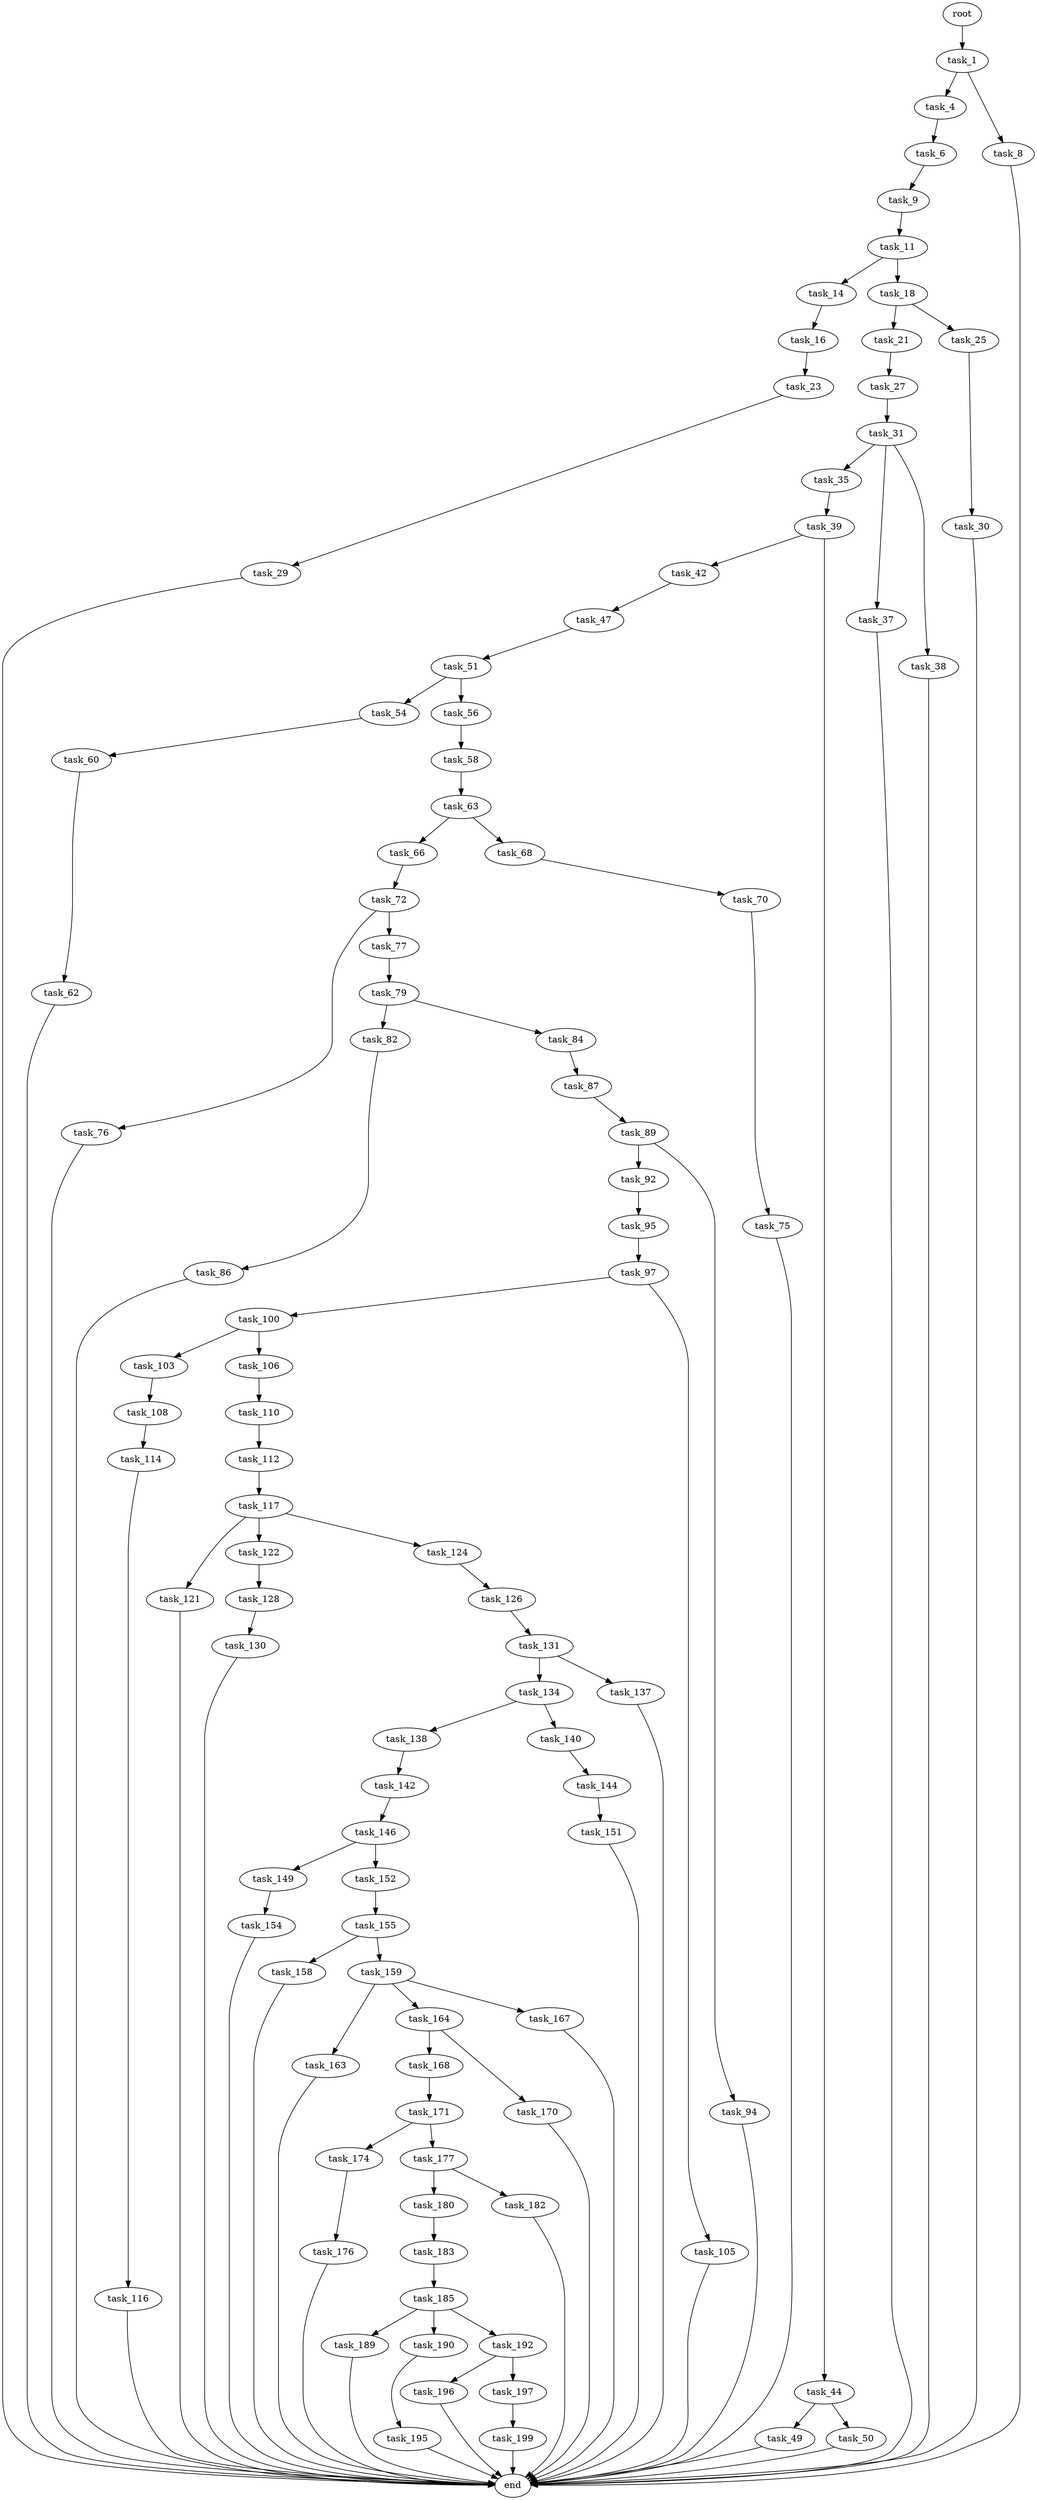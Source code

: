 digraph G {
  root [size="0.000000"];
  task_1 [size="782757789696.000000"];
  task_4 [size="549755813888.000000"];
  task_6 [size="412027905197.000000"];
  task_8 [size="128559804801.000000"];
  task_9 [size="245539352421.000000"];
  task_11 [size="2948800138.000000"];
  task_14 [size="224217654372.000000"];
  task_16 [size="549755813888.000000"];
  task_18 [size="831857485659.000000"];
  task_21 [size="5476200837.000000"];
  task_23 [size="3783919286.000000"];
  task_25 [size="13093161792.000000"];
  task_27 [size="3783815865.000000"];
  task_29 [size="171765154658.000000"];
  task_30 [size="549755813888.000000"];
  task_31 [size="661674550667.000000"];
  task_35 [size="2878787575.000000"];
  task_37 [size="549755813888.000000"];
  task_38 [size="368293445632.000000"];
  task_39 [size="39665762166.000000"];
  task_42 [size="650582219004.000000"];
  task_44 [size="9470158236.000000"];
  task_47 [size="368293445632.000000"];
  task_49 [size="492092492156.000000"];
  task_50 [size="1856916955.000000"];
  task_51 [size="28851724350.000000"];
  task_54 [size="28991029248.000000"];
  task_56 [size="49389806287.000000"];
  task_58 [size="257701553566.000000"];
  task_60 [size="431183095.000000"];
  task_62 [size="134217728000.000000"];
  task_63 [size="782918787667.000000"];
  task_66 [size="6756665236.000000"];
  task_68 [size="8589934592.000000"];
  task_70 [size="4217107264.000000"];
  task_72 [size="759051594.000000"];
  task_75 [size="5438948202.000000"];
  task_76 [size="950586312859.000000"];
  task_77 [size="368293445632.000000"];
  task_79 [size="68719476736.000000"];
  task_82 [size="206026791907.000000"];
  task_84 [size="8589934592.000000"];
  task_86 [size="758973224705.000000"];
  task_87 [size="302675445738.000000"];
  task_89 [size="68719476736.000000"];
  task_92 [size="35215996790.000000"];
  task_94 [size="2933705346.000000"];
  task_95 [size="637401532701.000000"];
  task_97 [size="28991029248.000000"];
  task_100 [size="19001528714.000000"];
  task_103 [size="549755813888.000000"];
  task_105 [size="25795200945.000000"];
  task_106 [size="134217728000.000000"];
  task_108 [size="18759087759.000000"];
  task_110 [size="8261359867.000000"];
  task_112 [size="49647636091.000000"];
  task_114 [size="549755813888.000000"];
  task_116 [size="782757789696.000000"];
  task_117 [size="58209071693.000000"];
  task_121 [size="28991029248.000000"];
  task_122 [size="25361442712.000000"];
  task_124 [size="16906076017.000000"];
  task_126 [size="783536456158.000000"];
  task_128 [size="12348688302.000000"];
  task_130 [size="134217728000.000000"];
  task_131 [size="14234166450.000000"];
  task_134 [size="25543047635.000000"];
  task_137 [size="144675455805.000000"];
  task_138 [size="68719476736.000000"];
  task_140 [size="134217728000.000000"];
  task_142 [size="12558306885.000000"];
  task_144 [size="368293445632.000000"];
  task_146 [size="8589934592.000000"];
  task_149 [size="1204588334.000000"];
  task_151 [size="134217728000.000000"];
  task_152 [size="8503181071.000000"];
  task_154 [size="549755813888.000000"];
  task_155 [size="21982125974.000000"];
  task_158 [size="134217728000.000000"];
  task_159 [size="12377580386.000000"];
  task_163 [size="368293445632.000000"];
  task_164 [size="28991029248.000000"];
  task_167 [size="368293445632.000000"];
  task_168 [size="430448941743.000000"];
  task_170 [size="362735388140.000000"];
  task_171 [size="339083822891.000000"];
  task_174 [size="9276695556.000000"];
  task_176 [size="9120179447.000000"];
  task_177 [size="35697549437.000000"];
  task_180 [size="863645221426.000000"];
  task_182 [size="3575377802.000000"];
  task_183 [size="782757789696.000000"];
  task_185 [size="231928233984.000000"];
  task_189 [size="31208451927.000000"];
  task_190 [size="8589934592.000000"];
  task_192 [size="375740217195.000000"];
  task_195 [size="549755813888.000000"];
  task_196 [size="15753642332.000000"];
  task_197 [size="134217728000.000000"];
  task_199 [size="37632891585.000000"];
  end [size="0.000000"];

  root -> task_1 [size="1.000000"];
  task_1 -> task_4 [size="679477248.000000"];
  task_1 -> task_8 [size="679477248.000000"];
  task_4 -> task_6 [size="536870912.000000"];
  task_6 -> task_9 [size="301989888.000000"];
  task_8 -> end [size="1.000000"];
  task_9 -> task_11 [size="411041792.000000"];
  task_11 -> task_14 [size="75497472.000000"];
  task_11 -> task_18 [size="75497472.000000"];
  task_14 -> task_16 [size="411041792.000000"];
  task_16 -> task_23 [size="536870912.000000"];
  task_18 -> task_21 [size="679477248.000000"];
  task_18 -> task_25 [size="679477248.000000"];
  task_21 -> task_27 [size="209715200.000000"];
  task_23 -> task_29 [size="134217728.000000"];
  task_25 -> task_30 [size="536870912.000000"];
  task_27 -> task_31 [size="301989888.000000"];
  task_29 -> end [size="1.000000"];
  task_30 -> end [size="1.000000"];
  task_31 -> task_35 [size="679477248.000000"];
  task_31 -> task_37 [size="679477248.000000"];
  task_31 -> task_38 [size="679477248.000000"];
  task_35 -> task_39 [size="134217728.000000"];
  task_37 -> end [size="1.000000"];
  task_38 -> end [size="1.000000"];
  task_39 -> task_42 [size="679477248.000000"];
  task_39 -> task_44 [size="679477248.000000"];
  task_42 -> task_47 [size="411041792.000000"];
  task_44 -> task_49 [size="536870912.000000"];
  task_44 -> task_50 [size="536870912.000000"];
  task_47 -> task_51 [size="411041792.000000"];
  task_49 -> end [size="1.000000"];
  task_50 -> end [size="1.000000"];
  task_51 -> task_54 [size="838860800.000000"];
  task_51 -> task_56 [size="838860800.000000"];
  task_54 -> task_60 [size="75497472.000000"];
  task_56 -> task_58 [size="838860800.000000"];
  task_58 -> task_63 [size="411041792.000000"];
  task_60 -> task_62 [size="33554432.000000"];
  task_62 -> end [size="1.000000"];
  task_63 -> task_66 [size="536870912.000000"];
  task_63 -> task_68 [size="536870912.000000"];
  task_66 -> task_72 [size="209715200.000000"];
  task_68 -> task_70 [size="33554432.000000"];
  task_70 -> task_75 [size="134217728.000000"];
  task_72 -> task_76 [size="33554432.000000"];
  task_72 -> task_77 [size="33554432.000000"];
  task_75 -> end [size="1.000000"];
  task_76 -> end [size="1.000000"];
  task_77 -> task_79 [size="411041792.000000"];
  task_79 -> task_82 [size="134217728.000000"];
  task_79 -> task_84 [size="134217728.000000"];
  task_82 -> task_86 [size="209715200.000000"];
  task_84 -> task_87 [size="33554432.000000"];
  task_86 -> end [size="1.000000"];
  task_87 -> task_89 [size="411041792.000000"];
  task_89 -> task_92 [size="134217728.000000"];
  task_89 -> task_94 [size="134217728.000000"];
  task_92 -> task_95 [size="679477248.000000"];
  task_94 -> end [size="1.000000"];
  task_95 -> task_97 [size="679477248.000000"];
  task_97 -> task_100 [size="75497472.000000"];
  task_97 -> task_105 [size="75497472.000000"];
  task_100 -> task_103 [size="838860800.000000"];
  task_100 -> task_106 [size="838860800.000000"];
  task_103 -> task_108 [size="536870912.000000"];
  task_105 -> end [size="1.000000"];
  task_106 -> task_110 [size="209715200.000000"];
  task_108 -> task_114 [size="411041792.000000"];
  task_110 -> task_112 [size="134217728.000000"];
  task_112 -> task_117 [size="75497472.000000"];
  task_114 -> task_116 [size="536870912.000000"];
  task_116 -> end [size="1.000000"];
  task_117 -> task_121 [size="75497472.000000"];
  task_117 -> task_122 [size="75497472.000000"];
  task_117 -> task_124 [size="75497472.000000"];
  task_121 -> end [size="1.000000"];
  task_122 -> task_128 [size="536870912.000000"];
  task_124 -> task_126 [size="838860800.000000"];
  task_126 -> task_131 [size="679477248.000000"];
  task_128 -> task_130 [size="209715200.000000"];
  task_130 -> end [size="1.000000"];
  task_131 -> task_134 [size="536870912.000000"];
  task_131 -> task_137 [size="536870912.000000"];
  task_134 -> task_138 [size="838860800.000000"];
  task_134 -> task_140 [size="838860800.000000"];
  task_137 -> end [size="1.000000"];
  task_138 -> task_142 [size="134217728.000000"];
  task_140 -> task_144 [size="209715200.000000"];
  task_142 -> task_146 [size="301989888.000000"];
  task_144 -> task_151 [size="411041792.000000"];
  task_146 -> task_149 [size="33554432.000000"];
  task_146 -> task_152 [size="33554432.000000"];
  task_149 -> task_154 [size="33554432.000000"];
  task_151 -> end [size="1.000000"];
  task_152 -> task_155 [size="209715200.000000"];
  task_154 -> end [size="1.000000"];
  task_155 -> task_158 [size="679477248.000000"];
  task_155 -> task_159 [size="679477248.000000"];
  task_158 -> end [size="1.000000"];
  task_159 -> task_163 [size="209715200.000000"];
  task_159 -> task_164 [size="209715200.000000"];
  task_159 -> task_167 [size="209715200.000000"];
  task_163 -> end [size="1.000000"];
  task_164 -> task_168 [size="75497472.000000"];
  task_164 -> task_170 [size="75497472.000000"];
  task_167 -> end [size="1.000000"];
  task_168 -> task_171 [size="411041792.000000"];
  task_170 -> end [size="1.000000"];
  task_171 -> task_174 [size="301989888.000000"];
  task_171 -> task_177 [size="301989888.000000"];
  task_174 -> task_176 [size="209715200.000000"];
  task_176 -> end [size="1.000000"];
  task_177 -> task_180 [size="679477248.000000"];
  task_177 -> task_182 [size="679477248.000000"];
  task_180 -> task_183 [size="536870912.000000"];
  task_182 -> end [size="1.000000"];
  task_183 -> task_185 [size="679477248.000000"];
  task_185 -> task_189 [size="301989888.000000"];
  task_185 -> task_190 [size="301989888.000000"];
  task_185 -> task_192 [size="301989888.000000"];
  task_189 -> end [size="1.000000"];
  task_190 -> task_195 [size="33554432.000000"];
  task_192 -> task_196 [size="411041792.000000"];
  task_192 -> task_197 [size="411041792.000000"];
  task_195 -> end [size="1.000000"];
  task_196 -> end [size="1.000000"];
  task_197 -> task_199 [size="209715200.000000"];
  task_199 -> end [size="1.000000"];
}
